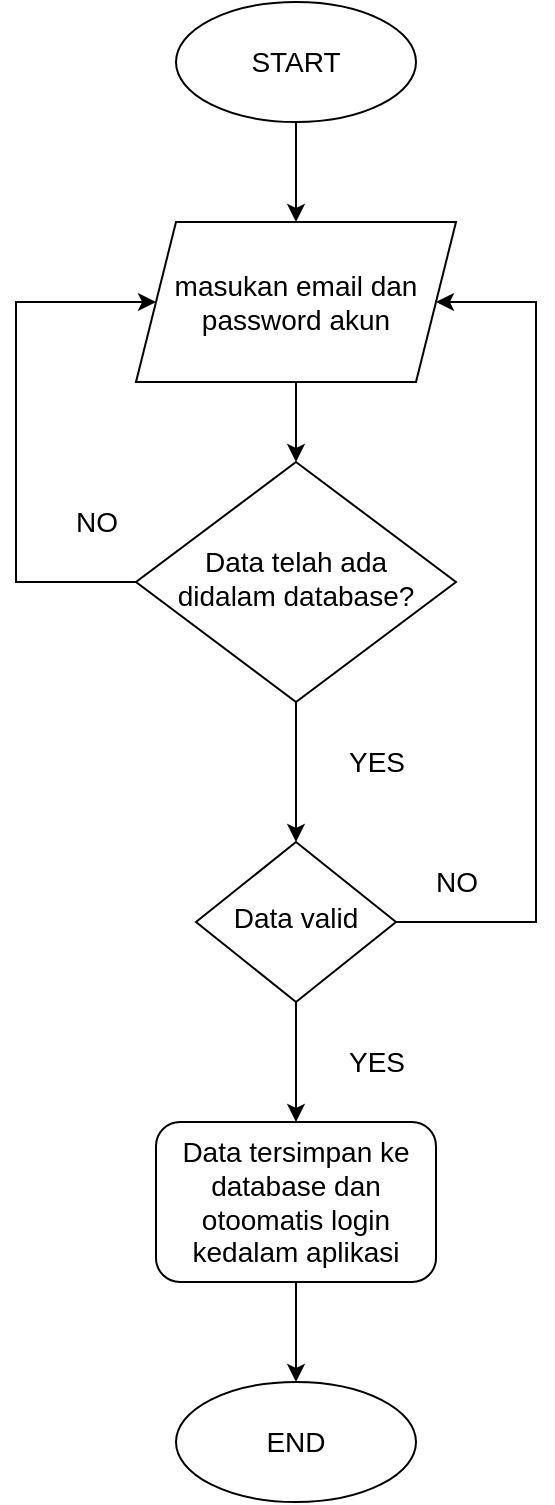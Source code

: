 <mxfile version="18.0.6" type="device"><diagram id="C5RBs43oDa-KdzZeNtuy" name="Page-1"><mxGraphModel dx="1887" dy="1107" grid="1" gridSize="10" guides="1" tooltips="1" connect="1" arrows="1" fold="1" page="1" pageScale="1" pageWidth="827" pageHeight="1169" math="0" shadow="0"><root><mxCell id="WIyWlLk6GJQsqaUBKTNV-0"/><mxCell id="WIyWlLk6GJQsqaUBKTNV-1" parent="WIyWlLk6GJQsqaUBKTNV-0"/><mxCell id="UgbYSYg1ITF8Frwe3EzX-13" value="" style="edgeStyle=orthogonalEdgeStyle;rounded=0;orthogonalLoop=1;jettySize=auto;html=1;fontSize=14;" parent="WIyWlLk6GJQsqaUBKTNV-1" source="WIyWlLk6GJQsqaUBKTNV-6" target="UgbYSYg1ITF8Frwe3EzX-12" edge="1"><mxGeometry relative="1" as="geometry"/></mxCell><mxCell id="WIyWlLk6GJQsqaUBKTNV-6" value="&lt;font style=&quot;font-size: 14px;&quot;&gt;Data telah ada &lt;br&gt;didalam database?&lt;/font&gt;" style="rhombus;whiteSpace=wrap;html=1;shadow=0;fontFamily=Helvetica;fontSize=12;align=center;strokeWidth=1;spacing=6;spacingTop=-4;" parent="WIyWlLk6GJQsqaUBKTNV-1" vertex="1"><mxGeometry x="160" y="260" width="160" height="120" as="geometry"/></mxCell><mxCell id="UgbYSYg1ITF8Frwe3EzX-0" value="&lt;font style=&quot;font-size: 14px;&quot;&gt;START&lt;/font&gt;" style="ellipse;whiteSpace=wrap;html=1;rounded=1;glass=0;strokeWidth=1;shadow=0;" parent="WIyWlLk6GJQsqaUBKTNV-1" vertex="1"><mxGeometry x="180" y="30" width="120" height="60" as="geometry"/></mxCell><mxCell id="UgbYSYg1ITF8Frwe3EzX-2" value="masukan email dan password akun" style="shape=parallelogram;perimeter=parallelogramPerimeter;whiteSpace=wrap;html=1;fixedSize=1;fontSize=14;" parent="WIyWlLk6GJQsqaUBKTNV-1" vertex="1"><mxGeometry x="160" y="140" width="160" height="80" as="geometry"/></mxCell><mxCell id="UgbYSYg1ITF8Frwe3EzX-3" value="" style="endArrow=classic;html=1;rounded=0;fontSize=14;exitX=0.5;exitY=1;exitDx=0;exitDy=0;entryX=0.5;entryY=0;entryDx=0;entryDy=0;" parent="WIyWlLk6GJQsqaUBKTNV-1" source="UgbYSYg1ITF8Frwe3EzX-0" target="UgbYSYg1ITF8Frwe3EzX-2" edge="1"><mxGeometry width="50" height="50" relative="1" as="geometry"><mxPoint x="360" y="210" as="sourcePoint"/><mxPoint x="410" y="160" as="targetPoint"/></mxGeometry></mxCell><mxCell id="UgbYSYg1ITF8Frwe3EzX-4" value="" style="endArrow=classic;html=1;rounded=0;fontSize=14;exitX=0;exitY=0.5;exitDx=0;exitDy=0;entryX=0;entryY=0.5;entryDx=0;entryDy=0;" parent="WIyWlLk6GJQsqaUBKTNV-1" source="WIyWlLk6GJQsqaUBKTNV-6" target="UgbYSYg1ITF8Frwe3EzX-2" edge="1"><mxGeometry width="50" height="50" relative="1" as="geometry"><mxPoint x="370" y="220" as="sourcePoint"/><mxPoint x="420" y="170" as="targetPoint"/><Array as="points"><mxPoint x="100" y="320"/><mxPoint x="100" y="180"/></Array></mxGeometry></mxCell><mxCell id="UgbYSYg1ITF8Frwe3EzX-5" value="NO" style="text;html=1;align=center;verticalAlign=middle;resizable=0;points=[];autosize=1;strokeColor=none;fillColor=none;fontSize=14;" parent="WIyWlLk6GJQsqaUBKTNV-1" vertex="1"><mxGeometry x="120" y="280" width="40" height="20" as="geometry"/></mxCell><mxCell id="UgbYSYg1ITF8Frwe3EzX-6" value="" style="endArrow=classic;html=1;rounded=0;fontSize=14;exitX=0.5;exitY=1;exitDx=0;exitDy=0;entryX=0.5;entryY=0;entryDx=0;entryDy=0;" parent="WIyWlLk6GJQsqaUBKTNV-1" source="UgbYSYg1ITF8Frwe3EzX-2" target="WIyWlLk6GJQsqaUBKTNV-6" edge="1"><mxGeometry width="50" height="50" relative="1" as="geometry"><mxPoint x="260" y="270" as="sourcePoint"/><mxPoint x="310" y="220" as="targetPoint"/></mxGeometry></mxCell><mxCell id="UgbYSYg1ITF8Frwe3EzX-8" value="YES" style="text;html=1;align=center;verticalAlign=middle;resizable=0;points=[];autosize=1;strokeColor=none;fillColor=none;fontSize=14;" parent="WIyWlLk6GJQsqaUBKTNV-1" vertex="1"><mxGeometry x="260" y="400" width="40" height="20" as="geometry"/></mxCell><mxCell id="UgbYSYg1ITF8Frwe3EzX-12" value="&lt;font style=&quot;font-size: 14px;&quot;&gt;Data valid&lt;/font&gt;" style="rhombus;whiteSpace=wrap;html=1;shadow=0;strokeWidth=1;spacing=6;spacingTop=-4;" parent="WIyWlLk6GJQsqaUBKTNV-1" vertex="1"><mxGeometry x="190" y="450" width="100" height="80" as="geometry"/></mxCell><mxCell id="UgbYSYg1ITF8Frwe3EzX-14" value="" style="endArrow=classic;html=1;rounded=0;fontSize=14;exitX=0.5;exitY=1;exitDx=0;exitDy=0;entryX=0.5;entryY=0;entryDx=0;entryDy=0;" parent="WIyWlLk6GJQsqaUBKTNV-1" source="UgbYSYg1ITF8Frwe3EzX-12" target="UgbYSYg1ITF8Frwe3EzX-18" edge="1"><mxGeometry width="50" height="50" relative="1" as="geometry"><mxPoint x="370" y="540" as="sourcePoint"/><mxPoint x="240" y="580" as="targetPoint"/></mxGeometry></mxCell><mxCell id="UgbYSYg1ITF8Frwe3EzX-15" value="YES" style="text;html=1;align=center;verticalAlign=middle;resizable=0;points=[];autosize=1;strokeColor=none;fillColor=none;fontSize=14;" parent="WIyWlLk6GJQsqaUBKTNV-1" vertex="1"><mxGeometry x="260" y="550" width="40" height="20" as="geometry"/></mxCell><mxCell id="UgbYSYg1ITF8Frwe3EzX-16" value="" style="endArrow=classic;html=1;rounded=0;fontSize=14;exitX=1;exitY=0.5;exitDx=0;exitDy=0;entryX=1;entryY=0.5;entryDx=0;entryDy=0;" parent="WIyWlLk6GJQsqaUBKTNV-1" source="UgbYSYg1ITF8Frwe3EzX-12" target="UgbYSYg1ITF8Frwe3EzX-2" edge="1"><mxGeometry width="50" height="50" relative="1" as="geometry"><mxPoint x="370" y="540" as="sourcePoint"/><mxPoint x="420" y="490" as="targetPoint"/><Array as="points"><mxPoint x="360" y="490"/><mxPoint x="360" y="180"/></Array></mxGeometry></mxCell><mxCell id="UgbYSYg1ITF8Frwe3EzX-17" value="NO" style="text;html=1;align=center;verticalAlign=middle;resizable=0;points=[];autosize=1;strokeColor=none;fillColor=none;fontSize=14;" parent="WIyWlLk6GJQsqaUBKTNV-1" vertex="1"><mxGeometry x="300" y="460" width="40" height="20" as="geometry"/></mxCell><mxCell id="WwSunffly9JaK5IrDRWO-1" value="" style="edgeStyle=orthogonalEdgeStyle;rounded=0;orthogonalLoop=1;jettySize=auto;html=1;fontSize=14;" edge="1" parent="WIyWlLk6GJQsqaUBKTNV-1" source="UgbYSYg1ITF8Frwe3EzX-18" target="WwSunffly9JaK5IrDRWO-0"><mxGeometry relative="1" as="geometry"/></mxCell><mxCell id="UgbYSYg1ITF8Frwe3EzX-18" value="Data tersimpan ke database dan otoomatis login kedalam aplikasi" style="rounded=1;whiteSpace=wrap;html=1;fontSize=14;" parent="WIyWlLk6GJQsqaUBKTNV-1" vertex="1"><mxGeometry x="170" y="590" width="140" height="80" as="geometry"/></mxCell><mxCell id="WwSunffly9JaK5IrDRWO-0" value="END" style="ellipse;whiteSpace=wrap;html=1;fontSize=14;rounded=1;" vertex="1" parent="WIyWlLk6GJQsqaUBKTNV-1"><mxGeometry x="180" y="720" width="120" height="60" as="geometry"/></mxCell></root></mxGraphModel></diagram></mxfile>